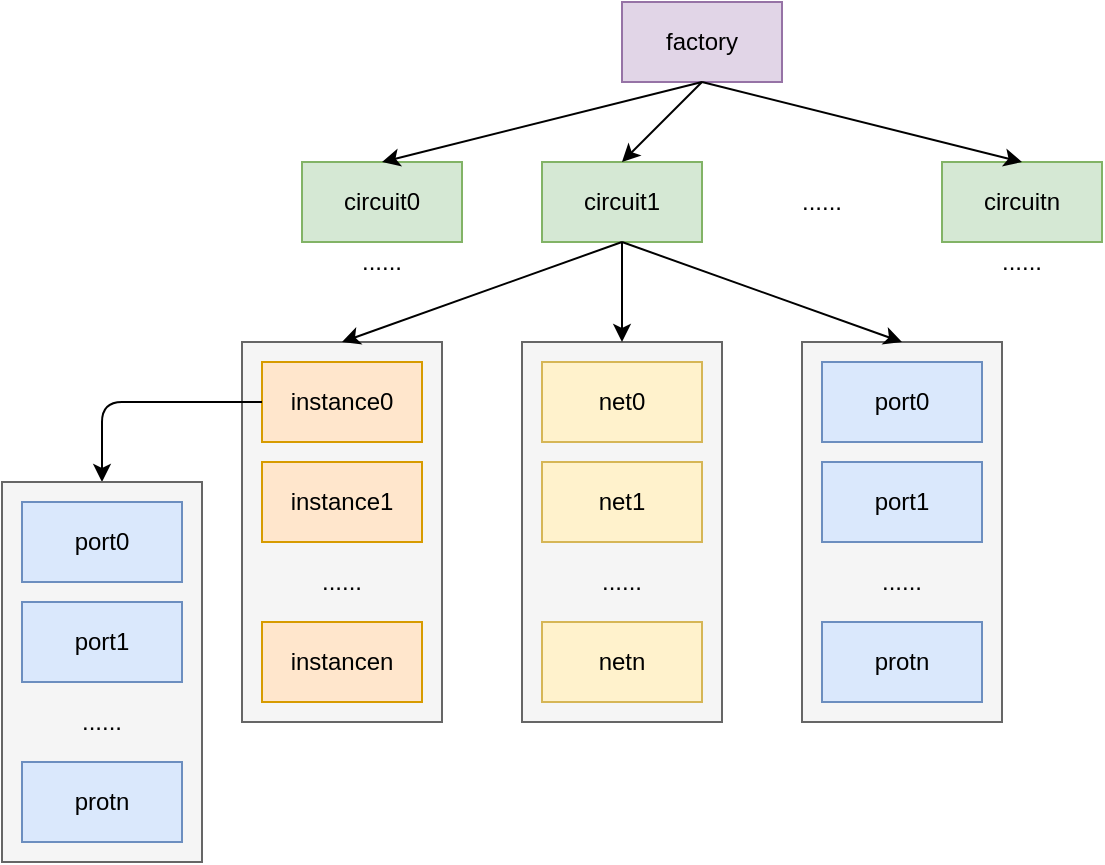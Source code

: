 <mxfile version="13.3.5" type="device"><diagram id="C5RBs43oDa-KdzZeNtuy" name="Page-1"><mxGraphModel dx="1282" dy="950" grid="1" gridSize="10" guides="1" tooltips="1" connect="1" arrows="1" fold="1" page="1" pageScale="1" pageWidth="827" pageHeight="1169" math="0" shadow="0"><root><mxCell id="WIyWlLk6GJQsqaUBKTNV-0"/><mxCell id="WIyWlLk6GJQsqaUBKTNV-1" parent="WIyWlLk6GJQsqaUBKTNV-0"/><mxCell id="e_bnbfdAVLvbhuH-YvZj-16" value="" style="rounded=0;whiteSpace=wrap;html=1;fillColor=#f5f5f5;strokeColor=#666666;fontColor=#333333;" vertex="1" parent="WIyWlLk6GJQsqaUBKTNV-1"><mxGeometry x="240" y="290" width="100" height="190" as="geometry"/></mxCell><mxCell id="e_bnbfdAVLvbhuH-YvZj-0" value="factory" style="rounded=0;whiteSpace=wrap;html=1;fillColor=#e1d5e7;strokeColor=#9673a6;" vertex="1" parent="WIyWlLk6GJQsqaUBKTNV-1"><mxGeometry x="430" y="120" width="80" height="40" as="geometry"/></mxCell><mxCell id="e_bnbfdAVLvbhuH-YvZj-1" value="circuit0" style="rounded=0;whiteSpace=wrap;html=1;fillColor=#d5e8d4;strokeColor=#82b366;" vertex="1" parent="WIyWlLk6GJQsqaUBKTNV-1"><mxGeometry x="270" y="200" width="80" height="40" as="geometry"/></mxCell><mxCell id="e_bnbfdAVLvbhuH-YvZj-5" value="" style="endArrow=classic;html=1;exitX=0.5;exitY=1;exitDx=0;exitDy=0;entryX=0.5;entryY=0;entryDx=0;entryDy=0;" edge="1" parent="WIyWlLk6GJQsqaUBKTNV-1" source="e_bnbfdAVLvbhuH-YvZj-0" target="e_bnbfdAVLvbhuH-YvZj-1"><mxGeometry width="50" height="50" relative="1" as="geometry"><mxPoint x="560" y="360" as="sourcePoint"/><mxPoint x="610" y="310" as="targetPoint"/></mxGeometry></mxCell><mxCell id="e_bnbfdAVLvbhuH-YvZj-7" value="circuit1" style="rounded=0;whiteSpace=wrap;html=1;fillColor=#d5e8d4;strokeColor=#82b366;" vertex="1" parent="WIyWlLk6GJQsqaUBKTNV-1"><mxGeometry x="390" y="200" width="80" height="40" as="geometry"/></mxCell><mxCell id="e_bnbfdAVLvbhuH-YvZj-8" value="" style="endArrow=classic;html=1;entryX=0.5;entryY=0;entryDx=0;entryDy=0;" edge="1" parent="WIyWlLk6GJQsqaUBKTNV-1" target="e_bnbfdAVLvbhuH-YvZj-7"><mxGeometry width="50" height="50" relative="1" as="geometry"><mxPoint x="470" y="160" as="sourcePoint"/><mxPoint x="700" y="360" as="targetPoint"/></mxGeometry></mxCell><mxCell id="e_bnbfdAVLvbhuH-YvZj-9" value="circuitn" style="rounded=0;whiteSpace=wrap;html=1;fillColor=#d5e8d4;strokeColor=#82b366;" vertex="1" parent="WIyWlLk6GJQsqaUBKTNV-1"><mxGeometry x="590" y="200" width="80" height="40" as="geometry"/></mxCell><mxCell id="e_bnbfdAVLvbhuH-YvZj-10" value="" style="endArrow=classic;html=1;exitX=0.5;exitY=1;exitDx=0;exitDy=0;entryX=0.5;entryY=0;entryDx=0;entryDy=0;" edge="1" parent="WIyWlLk6GJQsqaUBKTNV-1" target="e_bnbfdAVLvbhuH-YvZj-9" source="e_bnbfdAVLvbhuH-YvZj-0"><mxGeometry width="50" height="50" relative="1" as="geometry"><mxPoint x="740" y="200" as="sourcePoint"/><mxPoint x="880" y="350" as="targetPoint"/></mxGeometry></mxCell><mxCell id="e_bnbfdAVLvbhuH-YvZj-11" value="......" style="text;html=1;strokeColor=none;fillColor=none;align=center;verticalAlign=middle;whiteSpace=wrap;rounded=0;" vertex="1" parent="WIyWlLk6GJQsqaUBKTNV-1"><mxGeometry x="490" y="210" width="80" height="20" as="geometry"/></mxCell><mxCell id="e_bnbfdAVLvbhuH-YvZj-12" value="instance0" style="rounded=0;whiteSpace=wrap;html=1;fillColor=#ffe6cc;strokeColor=#d79b00;" vertex="1" parent="WIyWlLk6GJQsqaUBKTNV-1"><mxGeometry x="250" y="300" width="80" height="40" as="geometry"/></mxCell><mxCell id="e_bnbfdAVLvbhuH-YvZj-13" value="" style="endArrow=classic;html=1;exitX=0.5;exitY=1;exitDx=0;exitDy=0;entryX=0.5;entryY=0;entryDx=0;entryDy=0;" edge="1" parent="WIyWlLk6GJQsqaUBKTNV-1" source="e_bnbfdAVLvbhuH-YvZj-7" target="e_bnbfdAVLvbhuH-YvZj-16"><mxGeometry width="50" height="50" relative="1" as="geometry"><mxPoint x="470" y="370" as="sourcePoint"/><mxPoint x="520" y="320" as="targetPoint"/></mxGeometry></mxCell><mxCell id="e_bnbfdAVLvbhuH-YvZj-14" value="instance1" style="rounded=0;whiteSpace=wrap;html=1;fillColor=#ffe6cc;strokeColor=#d79b00;" vertex="1" parent="WIyWlLk6GJQsqaUBKTNV-1"><mxGeometry x="250" y="350" width="80" height="40" as="geometry"/></mxCell><mxCell id="e_bnbfdAVLvbhuH-YvZj-15" value="instancen" style="rounded=0;whiteSpace=wrap;html=1;fillColor=#ffe6cc;strokeColor=#d79b00;" vertex="1" parent="WIyWlLk6GJQsqaUBKTNV-1"><mxGeometry x="250" y="430" width="80" height="40" as="geometry"/></mxCell><mxCell id="e_bnbfdAVLvbhuH-YvZj-17" value="......" style="text;html=1;strokeColor=none;fillColor=none;align=center;verticalAlign=middle;whiteSpace=wrap;rounded=0;" vertex="1" parent="WIyWlLk6GJQsqaUBKTNV-1"><mxGeometry x="270" y="400" width="40" height="20" as="geometry"/></mxCell><mxCell id="e_bnbfdAVLvbhuH-YvZj-18" value="......" style="text;html=1;strokeColor=none;fillColor=none;align=center;verticalAlign=middle;whiteSpace=wrap;rounded=0;" vertex="1" parent="WIyWlLk6GJQsqaUBKTNV-1"><mxGeometry x="290" y="240" width="40" height="20" as="geometry"/></mxCell><mxCell id="e_bnbfdAVLvbhuH-YvZj-19" value="......" style="text;html=1;strokeColor=none;fillColor=none;align=center;verticalAlign=middle;whiteSpace=wrap;rounded=0;" vertex="1" parent="WIyWlLk6GJQsqaUBKTNV-1"><mxGeometry x="610" y="240" width="40" height="20" as="geometry"/></mxCell><mxCell id="e_bnbfdAVLvbhuH-YvZj-21" value="" style="rounded=0;whiteSpace=wrap;html=1;fillColor=#f5f5f5;strokeColor=#666666;fontColor=#333333;" vertex="1" parent="WIyWlLk6GJQsqaUBKTNV-1"><mxGeometry x="380" y="290" width="100" height="190" as="geometry"/></mxCell><mxCell id="e_bnbfdAVLvbhuH-YvZj-22" value="net0" style="rounded=0;whiteSpace=wrap;html=1;fillColor=#fff2cc;strokeColor=#d6b656;" vertex="1" parent="WIyWlLk6GJQsqaUBKTNV-1"><mxGeometry x="390" y="300" width="80" height="40" as="geometry"/></mxCell><mxCell id="e_bnbfdAVLvbhuH-YvZj-23" value="" style="endArrow=classic;html=1;exitX=0.5;exitY=1;exitDx=0;exitDy=0;entryX=0.5;entryY=0;entryDx=0;entryDy=0;" edge="1" parent="WIyWlLk6GJQsqaUBKTNV-1" target="e_bnbfdAVLvbhuH-YvZj-21" source="e_bnbfdAVLvbhuH-YvZj-7"><mxGeometry width="50" height="50" relative="1" as="geometry"><mxPoint x="570" y="240" as="sourcePoint"/><mxPoint x="660" y="320" as="targetPoint"/></mxGeometry></mxCell><mxCell id="e_bnbfdAVLvbhuH-YvZj-24" value="net1" style="rounded=0;whiteSpace=wrap;html=1;fillColor=#fff2cc;strokeColor=#d6b656;" vertex="1" parent="WIyWlLk6GJQsqaUBKTNV-1"><mxGeometry x="390" y="350" width="80" height="40" as="geometry"/></mxCell><mxCell id="e_bnbfdAVLvbhuH-YvZj-25" value="netn" style="rounded=0;whiteSpace=wrap;html=1;fillColor=#fff2cc;strokeColor=#d6b656;" vertex="1" parent="WIyWlLk6GJQsqaUBKTNV-1"><mxGeometry x="390" y="430" width="80" height="40" as="geometry"/></mxCell><mxCell id="e_bnbfdAVLvbhuH-YvZj-26" value="......" style="text;html=1;strokeColor=none;fillColor=none;align=center;verticalAlign=middle;whiteSpace=wrap;rounded=0;" vertex="1" parent="WIyWlLk6GJQsqaUBKTNV-1"><mxGeometry x="410" y="400" width="40" height="20" as="geometry"/></mxCell><mxCell id="e_bnbfdAVLvbhuH-YvZj-27" value="" style="rounded=0;whiteSpace=wrap;html=1;fillColor=#f5f5f5;strokeColor=#666666;fontColor=#333333;" vertex="1" parent="WIyWlLk6GJQsqaUBKTNV-1"><mxGeometry x="520" y="290" width="100" height="190" as="geometry"/></mxCell><mxCell id="e_bnbfdAVLvbhuH-YvZj-28" value="port0" style="rounded=0;whiteSpace=wrap;html=1;fillColor=#dae8fc;strokeColor=#6c8ebf;" vertex="1" parent="WIyWlLk6GJQsqaUBKTNV-1"><mxGeometry x="530" y="300" width="80" height="40" as="geometry"/></mxCell><mxCell id="e_bnbfdAVLvbhuH-YvZj-29" value="" style="endArrow=classic;html=1;exitX=0.5;exitY=1;exitDx=0;exitDy=0;entryX=0.5;entryY=0;entryDx=0;entryDy=0;" edge="1" parent="WIyWlLk6GJQsqaUBKTNV-1" target="e_bnbfdAVLvbhuH-YvZj-27" source="e_bnbfdAVLvbhuH-YvZj-7"><mxGeometry width="50" height="50" relative="1" as="geometry"><mxPoint x="670" y="240" as="sourcePoint"/><mxPoint x="760" y="320" as="targetPoint"/></mxGeometry></mxCell><mxCell id="e_bnbfdAVLvbhuH-YvZj-30" value="port1" style="rounded=0;whiteSpace=wrap;html=1;fillColor=#dae8fc;strokeColor=#6c8ebf;" vertex="1" parent="WIyWlLk6GJQsqaUBKTNV-1"><mxGeometry x="530" y="350" width="80" height="40" as="geometry"/></mxCell><mxCell id="e_bnbfdAVLvbhuH-YvZj-31" value="protn" style="rounded=0;whiteSpace=wrap;html=1;fillColor=#dae8fc;strokeColor=#6c8ebf;" vertex="1" parent="WIyWlLk6GJQsqaUBKTNV-1"><mxGeometry x="530" y="430" width="80" height="40" as="geometry"/></mxCell><mxCell id="e_bnbfdAVLvbhuH-YvZj-32" value="......" style="text;html=1;strokeColor=none;fillColor=none;align=center;verticalAlign=middle;whiteSpace=wrap;rounded=0;" vertex="1" parent="WIyWlLk6GJQsqaUBKTNV-1"><mxGeometry x="550" y="400" width="40" height="20" as="geometry"/></mxCell><mxCell id="e_bnbfdAVLvbhuH-YvZj-33" value="" style="endArrow=classic;html=1;exitX=0;exitY=0.5;exitDx=0;exitDy=0;entryX=0.5;entryY=0;entryDx=0;entryDy=0;" edge="1" parent="WIyWlLk6GJQsqaUBKTNV-1" source="e_bnbfdAVLvbhuH-YvZj-12" target="e_bnbfdAVLvbhuH-YvZj-34"><mxGeometry width="50" height="50" relative="1" as="geometry"><mxPoint x="170" y="320" as="sourcePoint"/><mxPoint x="220" y="320" as="targetPoint"/><Array as="points"><mxPoint x="170" y="320"/></Array></mxGeometry></mxCell><mxCell id="e_bnbfdAVLvbhuH-YvZj-34" value="" style="rounded=0;whiteSpace=wrap;html=1;fillColor=#f5f5f5;strokeColor=#666666;fontColor=#333333;" vertex="1" parent="WIyWlLk6GJQsqaUBKTNV-1"><mxGeometry x="120" y="360" width="100" height="190" as="geometry"/></mxCell><mxCell id="e_bnbfdAVLvbhuH-YvZj-35" value="port0" style="rounded=0;whiteSpace=wrap;html=1;fillColor=#dae8fc;strokeColor=#6c8ebf;" vertex="1" parent="WIyWlLk6GJQsqaUBKTNV-1"><mxGeometry x="130" y="370" width="80" height="40" as="geometry"/></mxCell><mxCell id="e_bnbfdAVLvbhuH-YvZj-36" value="port1" style="rounded=0;whiteSpace=wrap;html=1;fillColor=#dae8fc;strokeColor=#6c8ebf;" vertex="1" parent="WIyWlLk6GJQsqaUBKTNV-1"><mxGeometry x="130" y="420" width="80" height="40" as="geometry"/></mxCell><mxCell id="e_bnbfdAVLvbhuH-YvZj-37" value="protn" style="rounded=0;whiteSpace=wrap;html=1;fillColor=#dae8fc;strokeColor=#6c8ebf;" vertex="1" parent="WIyWlLk6GJQsqaUBKTNV-1"><mxGeometry x="130" y="500" width="80" height="40" as="geometry"/></mxCell><mxCell id="e_bnbfdAVLvbhuH-YvZj-38" value="......" style="text;html=1;strokeColor=none;fillColor=none;align=center;verticalAlign=middle;whiteSpace=wrap;rounded=0;" vertex="1" parent="WIyWlLk6GJQsqaUBKTNV-1"><mxGeometry x="150" y="470" width="40" height="20" as="geometry"/></mxCell></root></mxGraphModel></diagram></mxfile>